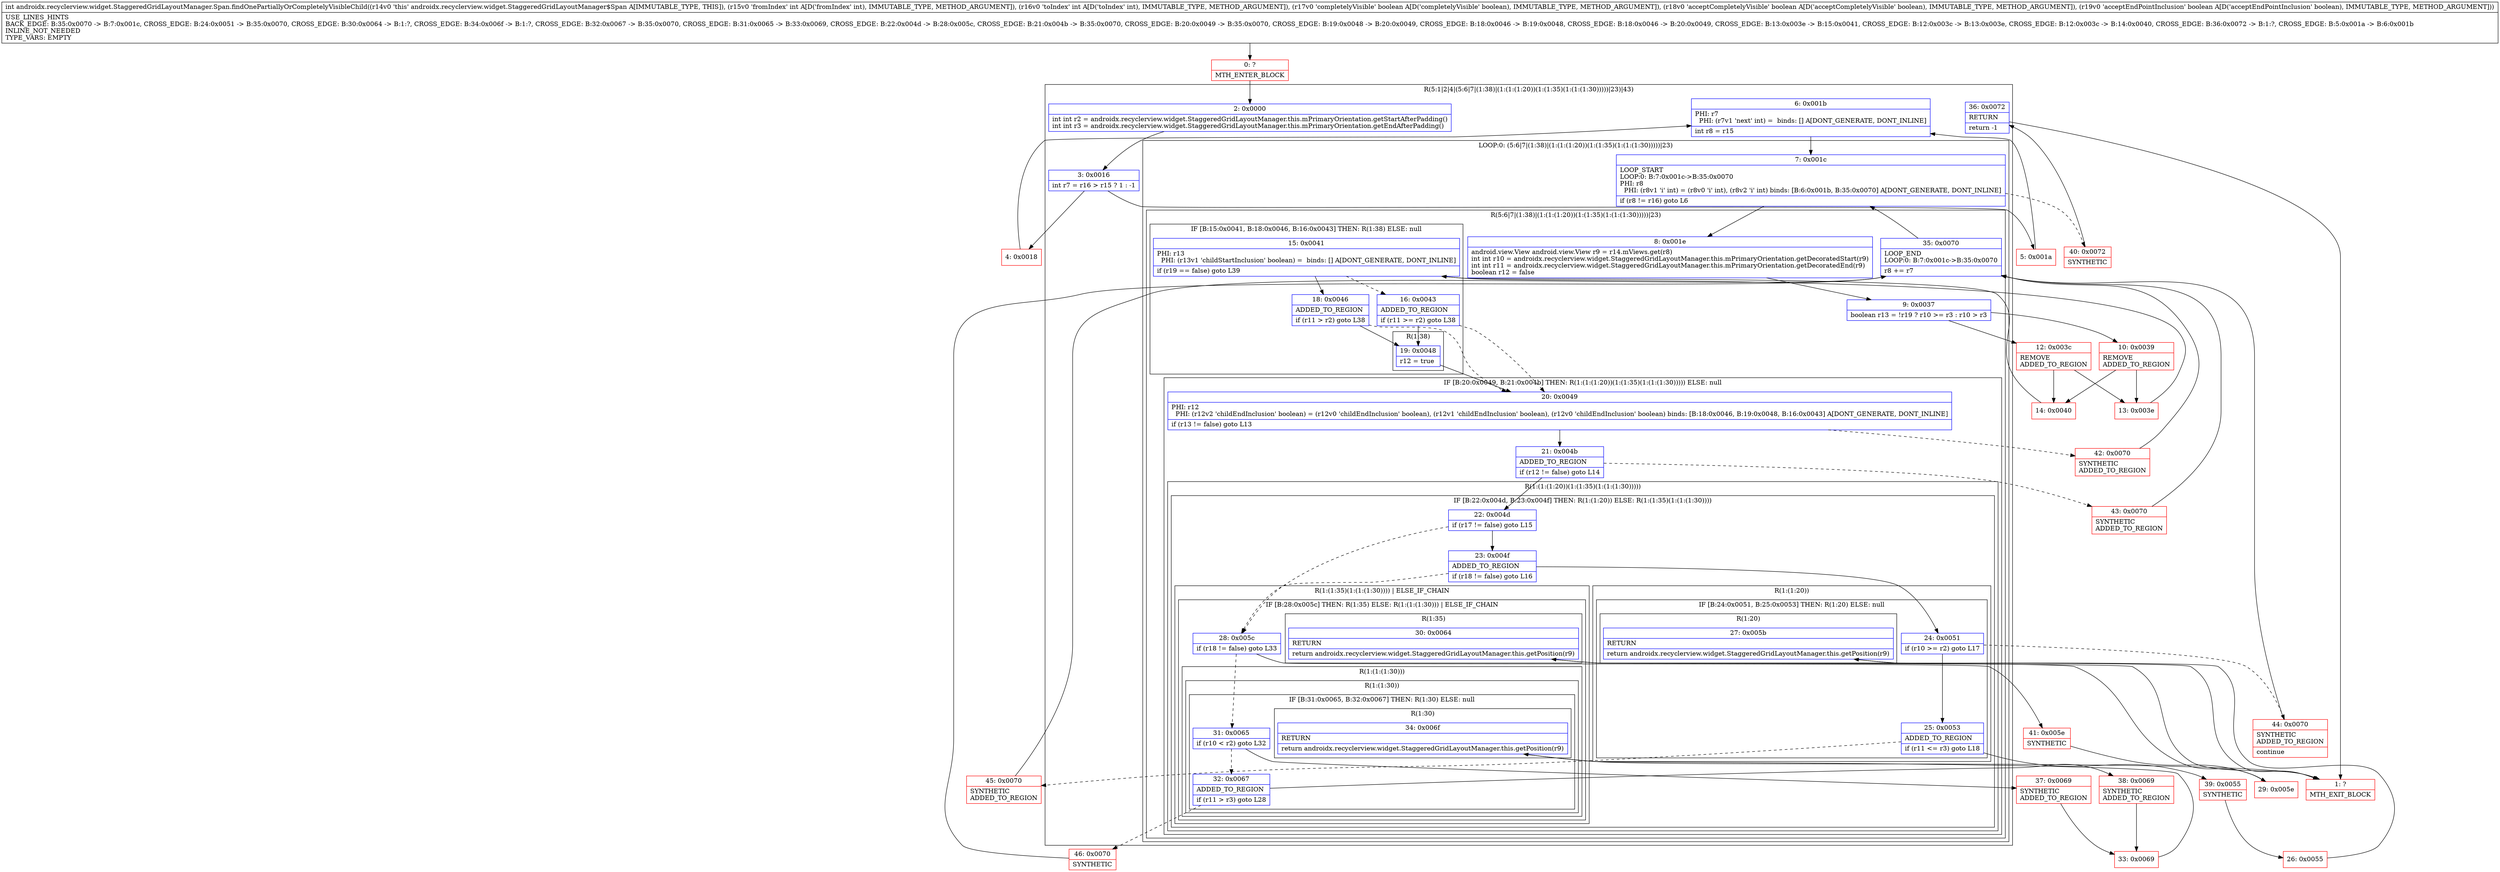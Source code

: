 digraph "CFG forandroidx.recyclerview.widget.StaggeredGridLayoutManager.Span.findOnePartiallyOrCompletelyVisibleChild(IIZZZ)I" {
subgraph cluster_Region_1141560563 {
label = "R(5:1|2|4|(5:6|7|(1:38)|(1:(1:(1:20))(1:(1:35)(1:(1:(1:30)))))|23)|43)";
node [shape=record,color=blue];
Node_2 [shape=record,label="{2\:\ 0x0000|int int r2 = androidx.recyclerview.widget.StaggeredGridLayoutManager.this.mPrimaryOrientation.getStartAfterPadding()\lint int r3 = androidx.recyclerview.widget.StaggeredGridLayoutManager.this.mPrimaryOrientation.getEndAfterPadding()\l}"];
Node_3 [shape=record,label="{3\:\ 0x0016|int r7 = r16 \> r15 ? 1 : \-1\l}"];
Node_6 [shape=record,label="{6\:\ 0x001b|PHI: r7 \l  PHI: (r7v1 'next' int) =  binds: [] A[DONT_GENERATE, DONT_INLINE]\l|int r8 = r15\l}"];
subgraph cluster_LoopRegion_2142750942 {
label = "LOOP:0: (5:6|7|(1:38)|(1:(1:(1:20))(1:(1:35)(1:(1:(1:30)))))|23)";
node [shape=record,color=blue];
Node_7 [shape=record,label="{7\:\ 0x001c|LOOP_START\lLOOP:0: B:7:0x001c\-\>B:35:0x0070\lPHI: r8 \l  PHI: (r8v1 'i' int) = (r8v0 'i' int), (r8v2 'i' int) binds: [B:6:0x001b, B:35:0x0070] A[DONT_GENERATE, DONT_INLINE]\l|if (r8 != r16) goto L6\l}"];
subgraph cluster_Region_129495932 {
label = "R(5:6|7|(1:38)|(1:(1:(1:20))(1:(1:35)(1:(1:(1:30)))))|23)";
node [shape=record,color=blue];
Node_8 [shape=record,label="{8\:\ 0x001e|android.view.View android.view.View r9 = r14.mViews.get(r8)\lint int r10 = androidx.recyclerview.widget.StaggeredGridLayoutManager.this.mPrimaryOrientation.getDecoratedStart(r9)\lint int r11 = androidx.recyclerview.widget.StaggeredGridLayoutManager.this.mPrimaryOrientation.getDecoratedEnd(r9)\lboolean r12 = false\l}"];
Node_9 [shape=record,label="{9\:\ 0x0037|boolean r13 = !r19 ? r10 \>= r3 : r10 \> r3\l}"];
subgraph cluster_IfRegion_2065722119 {
label = "IF [B:15:0x0041, B:18:0x0046, B:16:0x0043] THEN: R(1:38) ELSE: null";
node [shape=record,color=blue];
Node_15 [shape=record,label="{15\:\ 0x0041|PHI: r13 \l  PHI: (r13v1 'childStartInclusion' boolean) =  binds: [] A[DONT_GENERATE, DONT_INLINE]\l|if (r19 == false) goto L39\l}"];
Node_18 [shape=record,label="{18\:\ 0x0046|ADDED_TO_REGION\l|if (r11 \> r2) goto L38\l}"];
Node_16 [shape=record,label="{16\:\ 0x0043|ADDED_TO_REGION\l|if (r11 \>= r2) goto L38\l}"];
subgraph cluster_Region_712558193 {
label = "R(1:38)";
node [shape=record,color=blue];
Node_19 [shape=record,label="{19\:\ 0x0048|r12 = true\l}"];
}
}
subgraph cluster_IfRegion_957340570 {
label = "IF [B:20:0x0049, B:21:0x004b] THEN: R(1:(1:(1:20))(1:(1:35)(1:(1:(1:30))))) ELSE: null";
node [shape=record,color=blue];
Node_20 [shape=record,label="{20\:\ 0x0049|PHI: r12 \l  PHI: (r12v2 'childEndInclusion' boolean) = (r12v0 'childEndInclusion' boolean), (r12v1 'childEndInclusion' boolean), (r12v0 'childEndInclusion' boolean) binds: [B:18:0x0046, B:19:0x0048, B:16:0x0043] A[DONT_GENERATE, DONT_INLINE]\l|if (r13 != false) goto L13\l}"];
Node_21 [shape=record,label="{21\:\ 0x004b|ADDED_TO_REGION\l|if (r12 != false) goto L14\l}"];
subgraph cluster_Region_550348473 {
label = "R(1:(1:(1:20))(1:(1:35)(1:(1:(1:30)))))";
node [shape=record,color=blue];
subgraph cluster_IfRegion_2137987622 {
label = "IF [B:22:0x004d, B:23:0x004f] THEN: R(1:(1:20)) ELSE: R(1:(1:35)(1:(1:(1:30))))";
node [shape=record,color=blue];
Node_22 [shape=record,label="{22\:\ 0x004d|if (r17 != false) goto L15\l}"];
Node_23 [shape=record,label="{23\:\ 0x004f|ADDED_TO_REGION\l|if (r18 != false) goto L16\l}"];
subgraph cluster_Region_1043735698 {
label = "R(1:(1:20))";
node [shape=record,color=blue];
subgraph cluster_IfRegion_1228283735 {
label = "IF [B:24:0x0051, B:25:0x0053] THEN: R(1:20) ELSE: null";
node [shape=record,color=blue];
Node_24 [shape=record,label="{24\:\ 0x0051|if (r10 \>= r2) goto L17\l}"];
Node_25 [shape=record,label="{25\:\ 0x0053|ADDED_TO_REGION\l|if (r11 \<= r3) goto L18\l}"];
subgraph cluster_Region_109231320 {
label = "R(1:20)";
node [shape=record,color=blue];
Node_27 [shape=record,label="{27\:\ 0x005b|RETURN\l|return androidx.recyclerview.widget.StaggeredGridLayoutManager.this.getPosition(r9)\l}"];
}
}
}
subgraph cluster_Region_2147286224 {
label = "R(1:(1:35)(1:(1:(1:30)))) | ELSE_IF_CHAIN\l";
node [shape=record,color=blue];
subgraph cluster_IfRegion_852063736 {
label = "IF [B:28:0x005c] THEN: R(1:35) ELSE: R(1:(1:(1:30))) | ELSE_IF_CHAIN\l";
node [shape=record,color=blue];
Node_28 [shape=record,label="{28\:\ 0x005c|if (r18 != false) goto L33\l}"];
subgraph cluster_Region_1406941178 {
label = "R(1:35)";
node [shape=record,color=blue];
Node_30 [shape=record,label="{30\:\ 0x0064|RETURN\l|return androidx.recyclerview.widget.StaggeredGridLayoutManager.this.getPosition(r9)\l}"];
}
subgraph cluster_Region_904980397 {
label = "R(1:(1:(1:30)))";
node [shape=record,color=blue];
subgraph cluster_Region_988632885 {
label = "R(1:(1:30))";
node [shape=record,color=blue];
subgraph cluster_IfRegion_361238642 {
label = "IF [B:31:0x0065, B:32:0x0067] THEN: R(1:30) ELSE: null";
node [shape=record,color=blue];
Node_31 [shape=record,label="{31\:\ 0x0065|if (r10 \< r2) goto L32\l}"];
Node_32 [shape=record,label="{32\:\ 0x0067|ADDED_TO_REGION\l|if (r11 \> r3) goto L28\l}"];
subgraph cluster_Region_1808270062 {
label = "R(1:30)";
node [shape=record,color=blue];
Node_34 [shape=record,label="{34\:\ 0x006f|RETURN\l|return androidx.recyclerview.widget.StaggeredGridLayoutManager.this.getPosition(r9)\l}"];
}
}
}
}
}
}
}
}
}
Node_35 [shape=record,label="{35\:\ 0x0070|LOOP_END\lLOOP:0: B:7:0x001c\-\>B:35:0x0070\l|r8 += r7\l}"];
}
}
Node_36 [shape=record,label="{36\:\ 0x0072|RETURN\l|return \-1\l}"];
}
Node_0 [shape=record,color=red,label="{0\:\ ?|MTH_ENTER_BLOCK\l}"];
Node_4 [shape=record,color=red,label="{4\:\ 0x0018}"];
Node_10 [shape=record,color=red,label="{10\:\ 0x0039|REMOVE\lADDED_TO_REGION\l}"];
Node_14 [shape=record,color=red,label="{14\:\ 0x0040}"];
Node_39 [shape=record,color=red,label="{39\:\ 0x0055|SYNTHETIC\l}"];
Node_26 [shape=record,color=red,label="{26\:\ 0x0055}"];
Node_1 [shape=record,color=red,label="{1\:\ ?|MTH_EXIT_BLOCK\l}"];
Node_45 [shape=record,color=red,label="{45\:\ 0x0070|SYNTHETIC\lADDED_TO_REGION\l}"];
Node_44 [shape=record,color=red,label="{44\:\ 0x0070|SYNTHETIC\lADDED_TO_REGION\l|continue\l}"];
Node_38 [shape=record,color=red,label="{38\:\ 0x0069|SYNTHETIC\lADDED_TO_REGION\l}"];
Node_33 [shape=record,color=red,label="{33\:\ 0x0069}"];
Node_46 [shape=record,color=red,label="{46\:\ 0x0070|SYNTHETIC\l}"];
Node_37 [shape=record,color=red,label="{37\:\ 0x0069|SYNTHETIC\lADDED_TO_REGION\l}"];
Node_41 [shape=record,color=red,label="{41\:\ 0x005e|SYNTHETIC\l}"];
Node_29 [shape=record,color=red,label="{29\:\ 0x005e}"];
Node_43 [shape=record,color=red,label="{43\:\ 0x0070|SYNTHETIC\lADDED_TO_REGION\l}"];
Node_42 [shape=record,color=red,label="{42\:\ 0x0070|SYNTHETIC\lADDED_TO_REGION\l}"];
Node_13 [shape=record,color=red,label="{13\:\ 0x003e}"];
Node_12 [shape=record,color=red,label="{12\:\ 0x003c|REMOVE\lADDED_TO_REGION\l}"];
Node_40 [shape=record,color=red,label="{40\:\ 0x0072|SYNTHETIC\l}"];
Node_5 [shape=record,color=red,label="{5\:\ 0x001a}"];
MethodNode[shape=record,label="{int androidx.recyclerview.widget.StaggeredGridLayoutManager.Span.findOnePartiallyOrCompletelyVisibleChild((r14v0 'this' androidx.recyclerview.widget.StaggeredGridLayoutManager$Span A[IMMUTABLE_TYPE, THIS]), (r15v0 'fromIndex' int A[D('fromIndex' int), IMMUTABLE_TYPE, METHOD_ARGUMENT]), (r16v0 'toIndex' int A[D('toIndex' int), IMMUTABLE_TYPE, METHOD_ARGUMENT]), (r17v0 'completelyVisible' boolean A[D('completelyVisible' boolean), IMMUTABLE_TYPE, METHOD_ARGUMENT]), (r18v0 'acceptCompletelyVisible' boolean A[D('acceptCompletelyVisible' boolean), IMMUTABLE_TYPE, METHOD_ARGUMENT]), (r19v0 'acceptEndPointInclusion' boolean A[D('acceptEndPointInclusion' boolean), IMMUTABLE_TYPE, METHOD_ARGUMENT]))  | USE_LINES_HINTS\lBACK_EDGE: B:35:0x0070 \-\> B:7:0x001c, CROSS_EDGE: B:24:0x0051 \-\> B:35:0x0070, CROSS_EDGE: B:30:0x0064 \-\> B:1:?, CROSS_EDGE: B:34:0x006f \-\> B:1:?, CROSS_EDGE: B:32:0x0067 \-\> B:35:0x0070, CROSS_EDGE: B:31:0x0065 \-\> B:33:0x0069, CROSS_EDGE: B:22:0x004d \-\> B:28:0x005c, CROSS_EDGE: B:21:0x004b \-\> B:35:0x0070, CROSS_EDGE: B:20:0x0049 \-\> B:35:0x0070, CROSS_EDGE: B:19:0x0048 \-\> B:20:0x0049, CROSS_EDGE: B:18:0x0046 \-\> B:19:0x0048, CROSS_EDGE: B:18:0x0046 \-\> B:20:0x0049, CROSS_EDGE: B:13:0x003e \-\> B:15:0x0041, CROSS_EDGE: B:12:0x003c \-\> B:13:0x003e, CROSS_EDGE: B:12:0x003c \-\> B:14:0x0040, CROSS_EDGE: B:36:0x0072 \-\> B:1:?, CROSS_EDGE: B:5:0x001a \-\> B:6:0x001b\lINLINE_NOT_NEEDED\lTYPE_VARS: EMPTY\l}"];
MethodNode -> Node_0;Node_2 -> Node_3;
Node_3 -> Node_4;
Node_3 -> Node_5;
Node_6 -> Node_7;
Node_7 -> Node_8;
Node_7 -> Node_40[style=dashed];
Node_8 -> Node_9;
Node_9 -> Node_10;
Node_9 -> Node_12;
Node_15 -> Node_16[style=dashed];
Node_15 -> Node_18;
Node_18 -> Node_19;
Node_18 -> Node_20[style=dashed];
Node_16 -> Node_20[style=dashed];
Node_16 -> Node_19;
Node_19 -> Node_20;
Node_20 -> Node_21;
Node_20 -> Node_42[style=dashed];
Node_21 -> Node_22;
Node_21 -> Node_43[style=dashed];
Node_22 -> Node_23;
Node_22 -> Node_28[style=dashed];
Node_23 -> Node_24;
Node_23 -> Node_28[style=dashed];
Node_24 -> Node_25;
Node_24 -> Node_44[style=dashed];
Node_25 -> Node_39;
Node_25 -> Node_45[style=dashed];
Node_27 -> Node_1;
Node_28 -> Node_31[style=dashed];
Node_28 -> Node_41;
Node_30 -> Node_1;
Node_31 -> Node_32[style=dashed];
Node_31 -> Node_37;
Node_32 -> Node_38;
Node_32 -> Node_46[style=dashed];
Node_34 -> Node_1;
Node_35 -> Node_7;
Node_36 -> Node_1;
Node_0 -> Node_2;
Node_4 -> Node_6;
Node_10 -> Node_14;
Node_10 -> Node_13;
Node_14 -> Node_15;
Node_39 -> Node_26;
Node_26 -> Node_27;
Node_45 -> Node_35;
Node_44 -> Node_35;
Node_38 -> Node_33;
Node_33 -> Node_34;
Node_46 -> Node_35;
Node_37 -> Node_33;
Node_41 -> Node_29;
Node_29 -> Node_30;
Node_43 -> Node_35;
Node_42 -> Node_35;
Node_13 -> Node_15;
Node_12 -> Node_13;
Node_12 -> Node_14;
Node_40 -> Node_36;
Node_5 -> Node_6;
}

